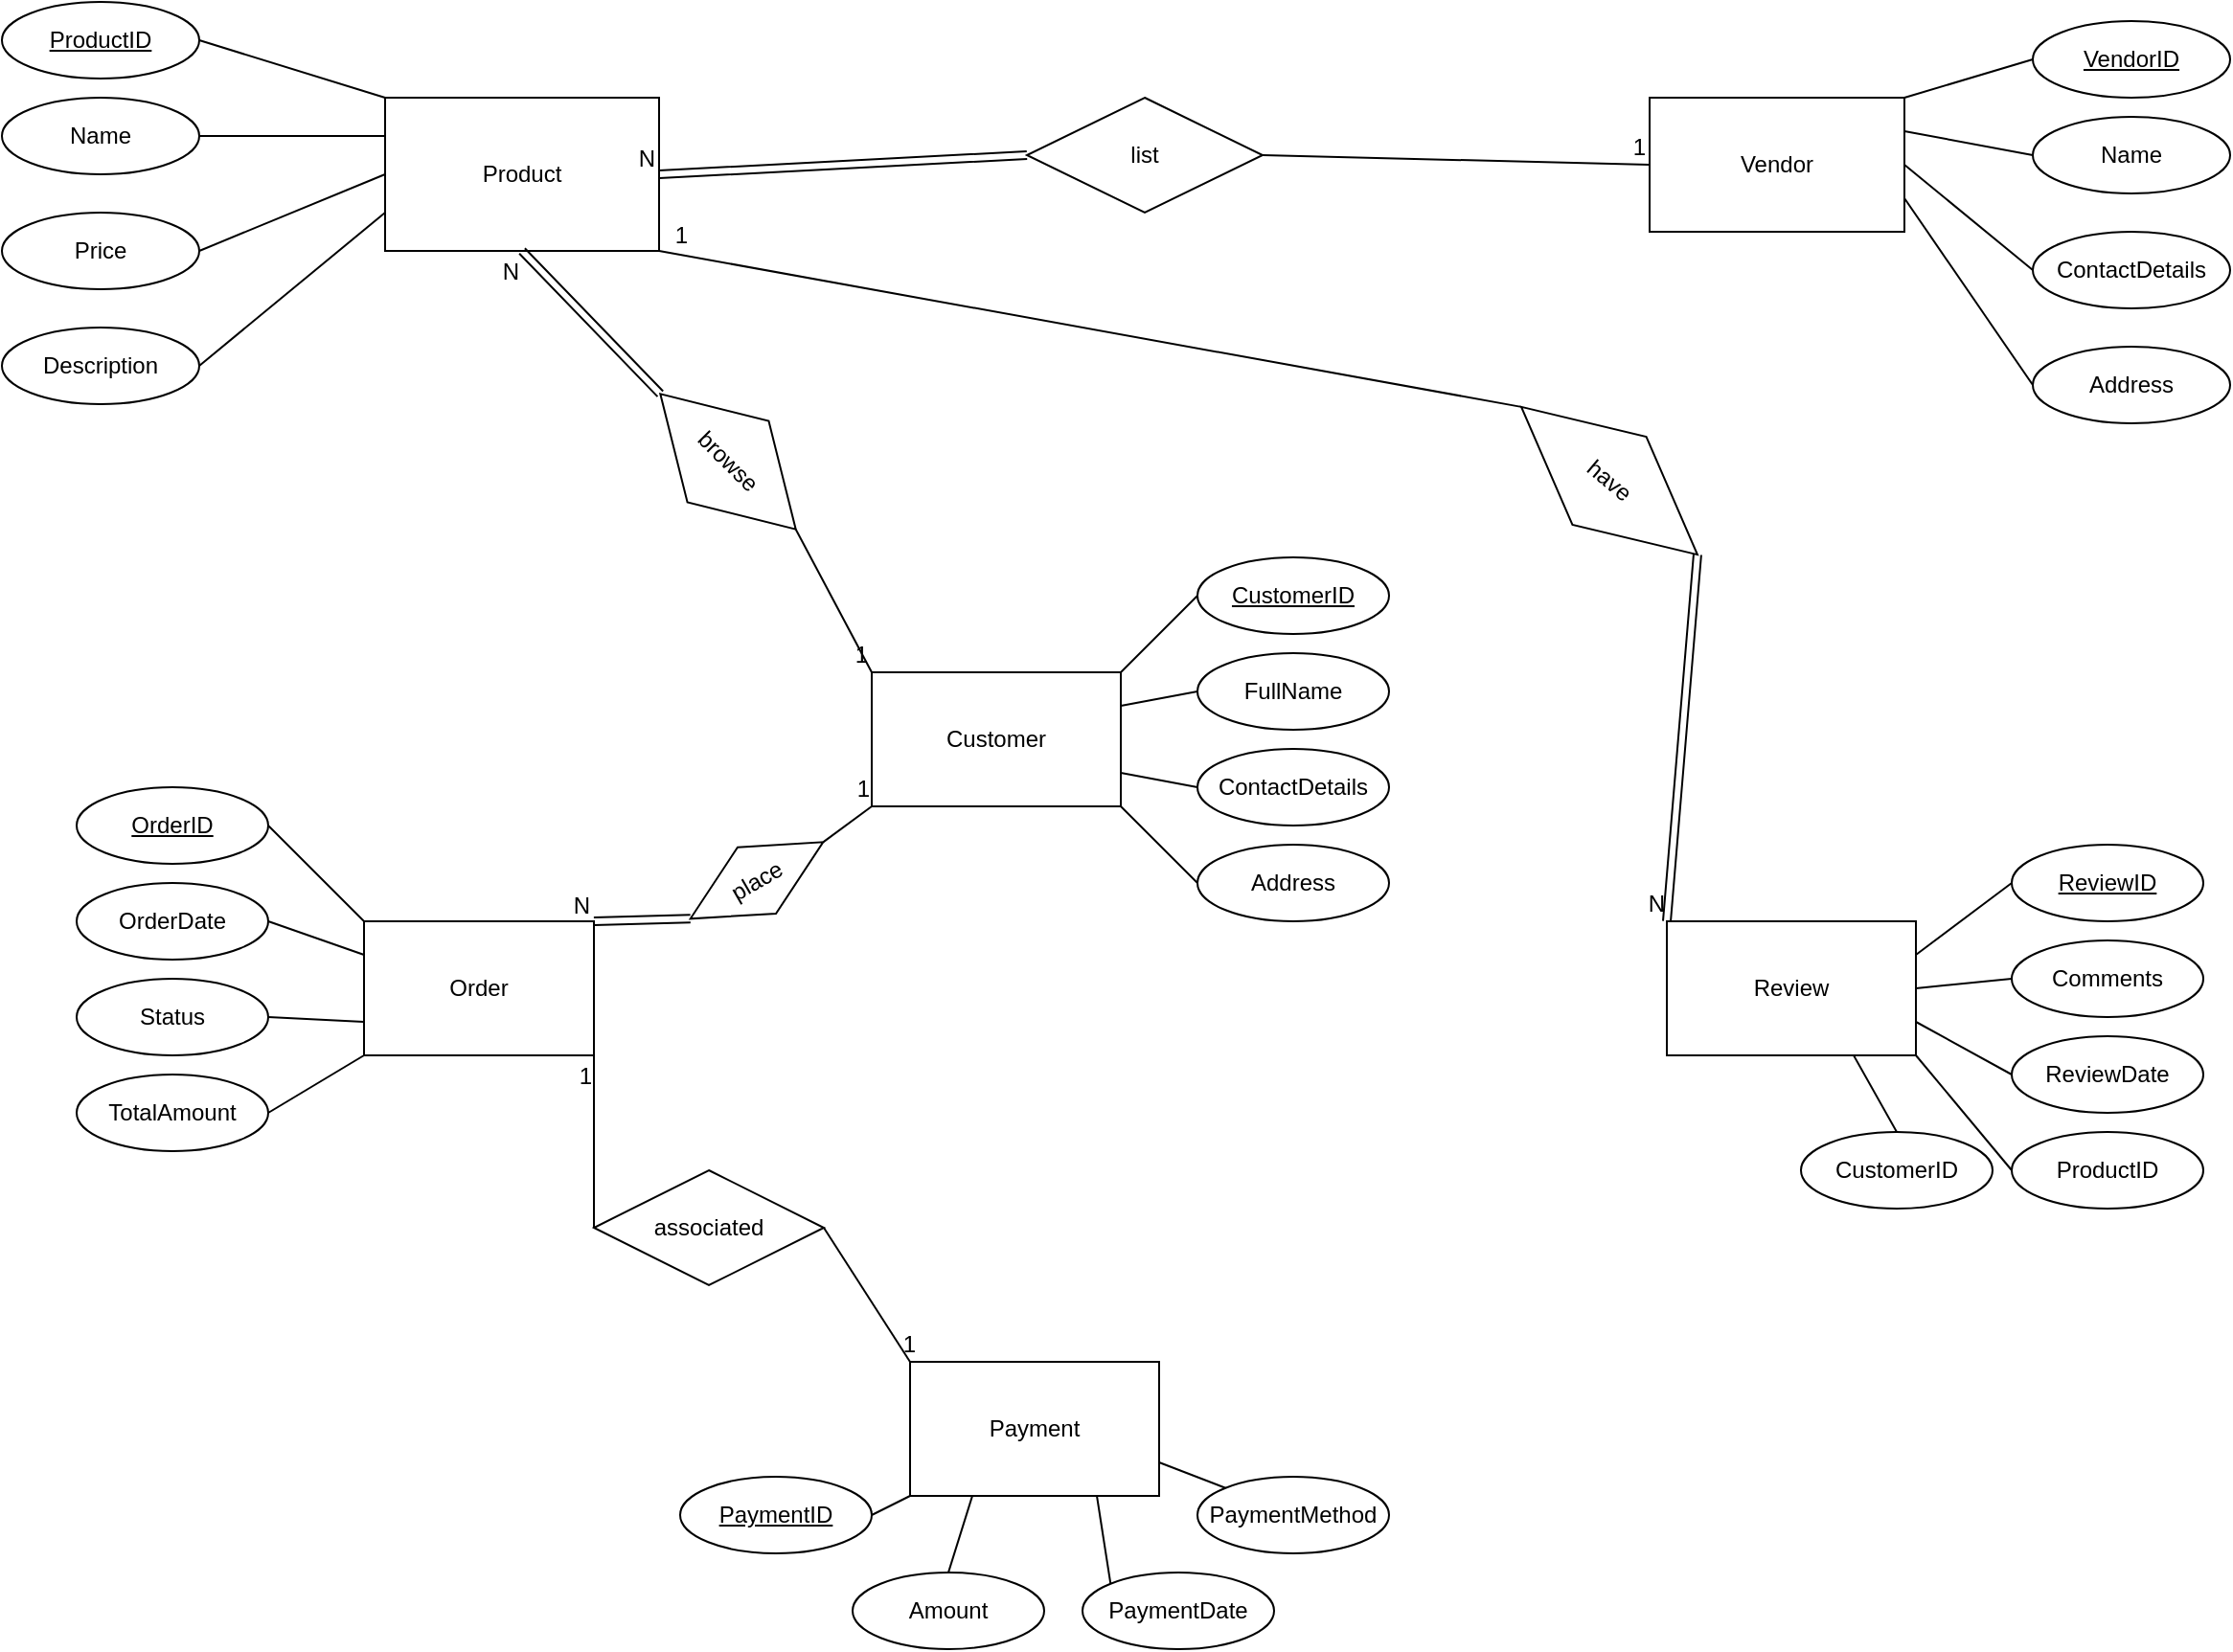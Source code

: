 <mxfile version="24.7.17">
  <diagram name="Page-1" id="47iJW5Fyt73lowKEgQgA">
    <mxGraphModel dx="1688" dy="438" grid="1" gridSize="10" guides="1" tooltips="1" connect="1" arrows="1" fold="1" page="1" pageScale="1" pageWidth="850" pageHeight="1100" math="0" shadow="0">
      <root>
        <mxCell id="0" />
        <mxCell id="1" parent="0" />
        <mxCell id="y-mk62jJRqAOhMk4SxJC-1" value="Product" style="whiteSpace=wrap;html=1;align=center;" vertex="1" parent="1">
          <mxGeometry x="91" y="80" width="143" height="80" as="geometry" />
        </mxCell>
        <mxCell id="y-mk62jJRqAOhMk4SxJC-2" value="Vendor" style="whiteSpace=wrap;html=1;align=center;" vertex="1" parent="1">
          <mxGeometry x="751" y="80" width="133" height="70" as="geometry" />
        </mxCell>
        <mxCell id="y-mk62jJRqAOhMk4SxJC-3" value="Customer" style="whiteSpace=wrap;html=1;align=center;" vertex="1" parent="1">
          <mxGeometry x="345" y="380" width="130" height="70" as="geometry" />
        </mxCell>
        <mxCell id="y-mk62jJRqAOhMk4SxJC-4" value="Order" style="whiteSpace=wrap;html=1;align=center;" vertex="1" parent="1">
          <mxGeometry x="80" y="510" width="120" height="70" as="geometry" />
        </mxCell>
        <mxCell id="y-mk62jJRqAOhMk4SxJC-5" value="Review" style="whiteSpace=wrap;html=1;align=center;" vertex="1" parent="1">
          <mxGeometry x="760" y="510" width="130" height="70" as="geometry" />
        </mxCell>
        <mxCell id="y-mk62jJRqAOhMk4SxJC-6" value="Payment" style="whiteSpace=wrap;html=1;align=center;" vertex="1" parent="1">
          <mxGeometry x="365" y="740" width="130" height="70" as="geometry" />
        </mxCell>
        <mxCell id="y-mk62jJRqAOhMk4SxJC-7" value="VendorID" style="ellipse;whiteSpace=wrap;html=1;align=center;fontStyle=4;" vertex="1" parent="1">
          <mxGeometry x="951" y="40" width="103" height="40" as="geometry" />
        </mxCell>
        <mxCell id="y-mk62jJRqAOhMk4SxJC-8" value="Name" style="ellipse;whiteSpace=wrap;html=1;align=center;" vertex="1" parent="1">
          <mxGeometry x="951" y="90" width="103" height="40" as="geometry" />
        </mxCell>
        <mxCell id="y-mk62jJRqAOhMk4SxJC-9" value="ContactDetails" style="ellipse;whiteSpace=wrap;html=1;align=center;" vertex="1" parent="1">
          <mxGeometry x="951" y="150" width="103" height="40" as="geometry" />
        </mxCell>
        <mxCell id="y-mk62jJRqAOhMk4SxJC-10" value="Address" style="ellipse;whiteSpace=wrap;html=1;align=center;" vertex="1" parent="1">
          <mxGeometry x="951" y="210" width="103" height="40" as="geometry" />
        </mxCell>
        <mxCell id="y-mk62jJRqAOhMk4SxJC-12" value="" style="endArrow=none;html=1;rounded=0;entryX=0;entryY=0.5;entryDx=0;entryDy=0;exitX=1;exitY=0;exitDx=0;exitDy=0;" edge="1" parent="1" source="y-mk62jJRqAOhMk4SxJC-2" target="y-mk62jJRqAOhMk4SxJC-7">
          <mxGeometry relative="1" as="geometry">
            <mxPoint x="661" y="210" as="sourcePoint" />
            <mxPoint x="821" y="210" as="targetPoint" />
          </mxGeometry>
        </mxCell>
        <mxCell id="y-mk62jJRqAOhMk4SxJC-13" value="" style="endArrow=none;html=1;rounded=0;exitX=1;exitY=0.25;exitDx=0;exitDy=0;entryX=0;entryY=0.5;entryDx=0;entryDy=0;" edge="1" parent="1" source="y-mk62jJRqAOhMk4SxJC-2" target="y-mk62jJRqAOhMk4SxJC-8">
          <mxGeometry relative="1" as="geometry">
            <mxPoint x="671" y="220" as="sourcePoint" />
            <mxPoint x="831" y="220" as="targetPoint" />
          </mxGeometry>
        </mxCell>
        <mxCell id="y-mk62jJRqAOhMk4SxJC-14" value="" style="endArrow=none;html=1;rounded=0;exitX=1;exitY=0.5;exitDx=0;exitDy=0;entryX=0;entryY=0.5;entryDx=0;entryDy=0;" edge="1" parent="1" source="y-mk62jJRqAOhMk4SxJC-2" target="y-mk62jJRqAOhMk4SxJC-9">
          <mxGeometry relative="1" as="geometry">
            <mxPoint x="681" y="230" as="sourcePoint" />
            <mxPoint x="841" y="230" as="targetPoint" />
          </mxGeometry>
        </mxCell>
        <mxCell id="y-mk62jJRqAOhMk4SxJC-15" value="" style="endArrow=none;html=1;rounded=0;exitX=1;exitY=0.75;exitDx=0;exitDy=0;entryX=0;entryY=0.5;entryDx=0;entryDy=0;" edge="1" parent="1" source="y-mk62jJRqAOhMk4SxJC-2" target="y-mk62jJRqAOhMk4SxJC-10">
          <mxGeometry relative="1" as="geometry">
            <mxPoint x="901" y="160" as="sourcePoint" />
            <mxPoint x="851" y="240" as="targetPoint" />
          </mxGeometry>
        </mxCell>
        <mxCell id="y-mk62jJRqAOhMk4SxJC-24" value="ProductID " style="ellipse;whiteSpace=wrap;html=1;align=center;fontStyle=4;" vertex="1" parent="1">
          <mxGeometry x="-109" y="30" width="103" height="40" as="geometry" />
        </mxCell>
        <mxCell id="y-mk62jJRqAOhMk4SxJC-25" value="Name" style="ellipse;whiteSpace=wrap;html=1;align=center;" vertex="1" parent="1">
          <mxGeometry x="-109" y="80" width="103" height="40" as="geometry" />
        </mxCell>
        <mxCell id="y-mk62jJRqAOhMk4SxJC-26" value="Price" style="ellipse;whiteSpace=wrap;html=1;align=center;" vertex="1" parent="1">
          <mxGeometry x="-109" y="140" width="103" height="40" as="geometry" />
        </mxCell>
        <mxCell id="y-mk62jJRqAOhMk4SxJC-27" value="Description" style="ellipse;whiteSpace=wrap;html=1;align=center;" vertex="1" parent="1">
          <mxGeometry x="-109" y="200" width="103" height="40" as="geometry" />
        </mxCell>
        <mxCell id="y-mk62jJRqAOhMk4SxJC-28" value="" style="endArrow=none;html=1;rounded=0;exitX=1;exitY=0.5;exitDx=0;exitDy=0;entryX=0;entryY=0;entryDx=0;entryDy=0;" edge="1" parent="1" source="y-mk62jJRqAOhMk4SxJC-24" target="y-mk62jJRqAOhMk4SxJC-1">
          <mxGeometry relative="1" as="geometry">
            <mxPoint x="191" y="160" as="sourcePoint" />
            <mxPoint x="351" y="160" as="targetPoint" />
          </mxGeometry>
        </mxCell>
        <mxCell id="y-mk62jJRqAOhMk4SxJC-29" value="" style="endArrow=none;html=1;rounded=0;exitX=1;exitY=0.5;exitDx=0;exitDy=0;entryX=0;entryY=0.25;entryDx=0;entryDy=0;" edge="1" parent="1" source="y-mk62jJRqAOhMk4SxJC-25" target="y-mk62jJRqAOhMk4SxJC-1">
          <mxGeometry relative="1" as="geometry">
            <mxPoint x="201" y="170" as="sourcePoint" />
            <mxPoint x="361" y="170" as="targetPoint" />
          </mxGeometry>
        </mxCell>
        <mxCell id="y-mk62jJRqAOhMk4SxJC-30" value="" style="endArrow=none;html=1;rounded=0;exitX=1;exitY=0.5;exitDx=0;exitDy=0;entryX=0;entryY=0.5;entryDx=0;entryDy=0;" edge="1" parent="1" source="y-mk62jJRqAOhMk4SxJC-26" target="y-mk62jJRqAOhMk4SxJC-1">
          <mxGeometry relative="1" as="geometry">
            <mxPoint x="211" y="180" as="sourcePoint" />
            <mxPoint x="371" y="180" as="targetPoint" />
          </mxGeometry>
        </mxCell>
        <mxCell id="y-mk62jJRqAOhMk4SxJC-31" value="" style="endArrow=none;html=1;rounded=0;exitX=1;exitY=0.5;exitDx=0;exitDy=0;entryX=0;entryY=0.75;entryDx=0;entryDy=0;" edge="1" parent="1" source="y-mk62jJRqAOhMk4SxJC-27" target="y-mk62jJRqAOhMk4SxJC-1">
          <mxGeometry relative="1" as="geometry">
            <mxPoint x="221" y="190" as="sourcePoint" />
            <mxPoint x="381" y="190" as="targetPoint" />
          </mxGeometry>
        </mxCell>
        <mxCell id="y-mk62jJRqAOhMk4SxJC-32" value="CustomerID" style="ellipse;whiteSpace=wrap;html=1;align=center;fontStyle=4;" vertex="1" parent="1">
          <mxGeometry x="515" y="320" width="100" height="40" as="geometry" />
        </mxCell>
        <mxCell id="y-mk62jJRqAOhMk4SxJC-33" value="FullName" style="ellipse;whiteSpace=wrap;html=1;align=center;" vertex="1" parent="1">
          <mxGeometry x="515" y="370" width="100" height="40" as="geometry" />
        </mxCell>
        <mxCell id="y-mk62jJRqAOhMk4SxJC-34" value="ContactDetails" style="ellipse;whiteSpace=wrap;html=1;align=center;" vertex="1" parent="1">
          <mxGeometry x="515" y="420" width="100" height="40" as="geometry" />
        </mxCell>
        <mxCell id="y-mk62jJRqAOhMk4SxJC-35" value="Address" style="ellipse;whiteSpace=wrap;html=1;align=center;" vertex="1" parent="1">
          <mxGeometry x="515" y="470" width="100" height="40" as="geometry" />
        </mxCell>
        <mxCell id="y-mk62jJRqAOhMk4SxJC-36" value="" style="endArrow=none;html=1;rounded=0;exitX=1;exitY=0;exitDx=0;exitDy=0;entryX=0;entryY=0.5;entryDx=0;entryDy=0;" edge="1" parent="1" source="y-mk62jJRqAOhMk4SxJC-3" target="y-mk62jJRqAOhMk4SxJC-32">
          <mxGeometry relative="1" as="geometry">
            <mxPoint x="205" y="500" as="sourcePoint" />
            <mxPoint x="365" y="500" as="targetPoint" />
          </mxGeometry>
        </mxCell>
        <mxCell id="y-mk62jJRqAOhMk4SxJC-37" value="" style="endArrow=none;html=1;rounded=0;exitX=0;exitY=0.5;exitDx=0;exitDy=0;entryX=1;entryY=0.25;entryDx=0;entryDy=0;" edge="1" parent="1" source="y-mk62jJRqAOhMk4SxJC-33" target="y-mk62jJRqAOhMk4SxJC-3">
          <mxGeometry relative="1" as="geometry">
            <mxPoint x="215" y="510" as="sourcePoint" />
            <mxPoint x="375" y="510" as="targetPoint" />
          </mxGeometry>
        </mxCell>
        <mxCell id="y-mk62jJRqAOhMk4SxJC-38" value="" style="endArrow=none;html=1;rounded=0;exitX=0;exitY=0.5;exitDx=0;exitDy=0;entryX=1;entryY=0.75;entryDx=0;entryDy=0;" edge="1" parent="1" source="y-mk62jJRqAOhMk4SxJC-34" target="y-mk62jJRqAOhMk4SxJC-3">
          <mxGeometry relative="1" as="geometry">
            <mxPoint x="225" y="520" as="sourcePoint" />
            <mxPoint x="385" y="520" as="targetPoint" />
          </mxGeometry>
        </mxCell>
        <mxCell id="y-mk62jJRqAOhMk4SxJC-39" value="" style="endArrow=none;html=1;rounded=0;entryX=0;entryY=0.5;entryDx=0;entryDy=0;exitX=1;exitY=1;exitDx=0;exitDy=0;" edge="1" parent="1" source="y-mk62jJRqAOhMk4SxJC-3" target="y-mk62jJRqAOhMk4SxJC-35">
          <mxGeometry relative="1" as="geometry">
            <mxPoint x="235" y="530" as="sourcePoint" />
            <mxPoint x="395" y="530" as="targetPoint" />
          </mxGeometry>
        </mxCell>
        <mxCell id="y-mk62jJRqAOhMk4SxJC-48" value="OrderID" style="ellipse;whiteSpace=wrap;html=1;align=center;fontStyle=4;" vertex="1" parent="1">
          <mxGeometry x="-70" y="440" width="100" height="40" as="geometry" />
        </mxCell>
        <mxCell id="y-mk62jJRqAOhMk4SxJC-49" value="OrderDate" style="ellipse;whiteSpace=wrap;html=1;align=center;" vertex="1" parent="1">
          <mxGeometry x="-70" y="490" width="100" height="40" as="geometry" />
        </mxCell>
        <mxCell id="y-mk62jJRqAOhMk4SxJC-50" value="Status" style="ellipse;whiteSpace=wrap;html=1;align=center;" vertex="1" parent="1">
          <mxGeometry x="-70" y="540" width="100" height="40" as="geometry" />
        </mxCell>
        <mxCell id="y-mk62jJRqAOhMk4SxJC-51" value="TotalAmount" style="ellipse;whiteSpace=wrap;html=1;align=center;" vertex="1" parent="1">
          <mxGeometry x="-70" y="590" width="100" height="40" as="geometry" />
        </mxCell>
        <mxCell id="y-mk62jJRqAOhMk4SxJC-52" value="" style="endArrow=none;html=1;rounded=0;exitX=1;exitY=0.5;exitDx=0;exitDy=0;entryX=0;entryY=0;entryDx=0;entryDy=0;" edge="1" parent="1" source="y-mk62jJRqAOhMk4SxJC-48" target="y-mk62jJRqAOhMk4SxJC-4">
          <mxGeometry relative="1" as="geometry">
            <mxPoint x="160" y="530" as="sourcePoint" />
            <mxPoint x="320" y="530" as="targetPoint" />
          </mxGeometry>
        </mxCell>
        <mxCell id="y-mk62jJRqAOhMk4SxJC-53" value="" style="endArrow=none;html=1;rounded=0;entryX=1;entryY=0.5;entryDx=0;entryDy=0;exitX=0;exitY=0.25;exitDx=0;exitDy=0;" edge="1" parent="1" source="y-mk62jJRqAOhMk4SxJC-4" target="y-mk62jJRqAOhMk4SxJC-49">
          <mxGeometry relative="1" as="geometry">
            <mxPoint x="170" y="540" as="sourcePoint" />
            <mxPoint x="330" y="540" as="targetPoint" />
          </mxGeometry>
        </mxCell>
        <mxCell id="y-mk62jJRqAOhMk4SxJC-54" value="" style="endArrow=none;html=1;rounded=0;entryX=1;entryY=0.5;entryDx=0;entryDy=0;exitX=0;exitY=0.75;exitDx=0;exitDy=0;" edge="1" parent="1" source="y-mk62jJRqAOhMk4SxJC-4" target="y-mk62jJRqAOhMk4SxJC-50">
          <mxGeometry relative="1" as="geometry">
            <mxPoint x="180" y="550" as="sourcePoint" />
            <mxPoint x="340" y="550" as="targetPoint" />
          </mxGeometry>
        </mxCell>
        <mxCell id="y-mk62jJRqAOhMk4SxJC-55" value="" style="endArrow=none;html=1;rounded=0;exitX=1;exitY=0.5;exitDx=0;exitDy=0;entryX=0;entryY=1;entryDx=0;entryDy=0;" edge="1" parent="1" source="y-mk62jJRqAOhMk4SxJC-51" target="y-mk62jJRqAOhMk4SxJC-4">
          <mxGeometry relative="1" as="geometry">
            <mxPoint x="190" y="560" as="sourcePoint" />
            <mxPoint x="350" y="560" as="targetPoint" />
          </mxGeometry>
        </mxCell>
        <mxCell id="y-mk62jJRqAOhMk4SxJC-64" value="PaymentID" style="ellipse;whiteSpace=wrap;html=1;align=center;fontStyle=4;" vertex="1" parent="1">
          <mxGeometry x="245" y="800" width="100" height="40" as="geometry" />
        </mxCell>
        <mxCell id="y-mk62jJRqAOhMk4SxJC-65" value="Amount" style="ellipse;whiteSpace=wrap;html=1;align=center;" vertex="1" parent="1">
          <mxGeometry x="335" y="850" width="100" height="40" as="geometry" />
        </mxCell>
        <mxCell id="y-mk62jJRqAOhMk4SxJC-66" value="PaymentDate" style="ellipse;whiteSpace=wrap;html=1;align=center;" vertex="1" parent="1">
          <mxGeometry x="455" y="850" width="100" height="40" as="geometry" />
        </mxCell>
        <mxCell id="y-mk62jJRqAOhMk4SxJC-67" value="PaymentMethod " style="ellipse;whiteSpace=wrap;html=1;align=center;" vertex="1" parent="1">
          <mxGeometry x="515" y="800" width="100" height="40" as="geometry" />
        </mxCell>
        <mxCell id="y-mk62jJRqAOhMk4SxJC-68" value="ReviewID" style="ellipse;whiteSpace=wrap;html=1;align=center;fontStyle=4;" vertex="1" parent="1">
          <mxGeometry x="940" y="470" width="100" height="40" as="geometry" />
        </mxCell>
        <mxCell id="y-mk62jJRqAOhMk4SxJC-69" value="Comments" style="ellipse;whiteSpace=wrap;html=1;align=center;" vertex="1" parent="1">
          <mxGeometry x="940" y="520" width="100" height="40" as="geometry" />
        </mxCell>
        <mxCell id="y-mk62jJRqAOhMk4SxJC-70" value="ReviewDate" style="ellipse;whiteSpace=wrap;html=1;align=center;" vertex="1" parent="1">
          <mxGeometry x="940" y="570" width="100" height="40" as="geometry" />
        </mxCell>
        <mxCell id="y-mk62jJRqAOhMk4SxJC-71" value="ProductID " style="ellipse;whiteSpace=wrap;html=1;align=center;" vertex="1" parent="1">
          <mxGeometry x="940" y="620" width="100" height="40" as="geometry" />
        </mxCell>
        <mxCell id="y-mk62jJRqAOhMk4SxJC-72" value="CustomerID" style="ellipse;whiteSpace=wrap;html=1;align=center;" vertex="1" parent="1">
          <mxGeometry x="830" y="620" width="100" height="40" as="geometry" />
        </mxCell>
        <mxCell id="y-mk62jJRqAOhMk4SxJC-73" value="" style="endArrow=none;html=1;rounded=0;exitX=0;exitY=0.5;exitDx=0;exitDy=0;entryX=1;entryY=0.25;entryDx=0;entryDy=0;" edge="1" parent="1" source="y-mk62jJRqAOhMk4SxJC-68" target="y-mk62jJRqAOhMk4SxJC-5">
          <mxGeometry relative="1" as="geometry">
            <mxPoint x="660" y="670" as="sourcePoint" />
            <mxPoint x="820" y="670" as="targetPoint" />
          </mxGeometry>
        </mxCell>
        <mxCell id="y-mk62jJRqAOhMk4SxJC-74" value="" style="endArrow=none;html=1;rounded=0;exitX=1;exitY=0.5;exitDx=0;exitDy=0;entryX=0;entryY=0.5;entryDx=0;entryDy=0;" edge="1" parent="1" source="y-mk62jJRqAOhMk4SxJC-5" target="y-mk62jJRqAOhMk4SxJC-69">
          <mxGeometry relative="1" as="geometry">
            <mxPoint x="670" y="680" as="sourcePoint" />
            <mxPoint x="830" y="680" as="targetPoint" />
          </mxGeometry>
        </mxCell>
        <mxCell id="y-mk62jJRqAOhMk4SxJC-75" value="" style="endArrow=none;html=1;rounded=0;exitX=0;exitY=0.5;exitDx=0;exitDy=0;entryX=1;entryY=0.75;entryDx=0;entryDy=0;" edge="1" parent="1" source="y-mk62jJRqAOhMk4SxJC-70" target="y-mk62jJRqAOhMk4SxJC-5">
          <mxGeometry relative="1" as="geometry">
            <mxPoint x="680" y="690" as="sourcePoint" />
            <mxPoint x="840" y="690" as="targetPoint" />
          </mxGeometry>
        </mxCell>
        <mxCell id="y-mk62jJRqAOhMk4SxJC-76" value="" style="endArrow=none;html=1;rounded=0;exitX=0;exitY=0.5;exitDx=0;exitDy=0;entryX=1;entryY=1;entryDx=0;entryDy=0;" edge="1" parent="1" source="y-mk62jJRqAOhMk4SxJC-71" target="y-mk62jJRqAOhMk4SxJC-5">
          <mxGeometry relative="1" as="geometry">
            <mxPoint x="690" y="700" as="sourcePoint" />
            <mxPoint x="850" y="700" as="targetPoint" />
          </mxGeometry>
        </mxCell>
        <mxCell id="y-mk62jJRqAOhMk4SxJC-77" value="" style="endArrow=none;html=1;rounded=0;entryX=0.75;entryY=1;entryDx=0;entryDy=0;exitX=0.5;exitY=0;exitDx=0;exitDy=0;" edge="1" parent="1" source="y-mk62jJRqAOhMk4SxJC-72" target="y-mk62jJRqAOhMk4SxJC-5">
          <mxGeometry relative="1" as="geometry">
            <mxPoint x="715" y="650" as="sourcePoint" />
            <mxPoint x="875" y="650" as="targetPoint" />
          </mxGeometry>
        </mxCell>
        <mxCell id="y-mk62jJRqAOhMk4SxJC-78" value="" style="endArrow=none;html=1;rounded=0;exitX=1;exitY=0.5;exitDx=0;exitDy=0;entryX=0;entryY=1;entryDx=0;entryDy=0;" edge="1" parent="1" source="y-mk62jJRqAOhMk4SxJC-64" target="y-mk62jJRqAOhMk4SxJC-6">
          <mxGeometry relative="1" as="geometry">
            <mxPoint x="555" y="730" as="sourcePoint" />
            <mxPoint x="715" y="730" as="targetPoint" />
          </mxGeometry>
        </mxCell>
        <mxCell id="y-mk62jJRqAOhMk4SxJC-79" value="" style="endArrow=none;html=1;rounded=0;exitX=0.5;exitY=0;exitDx=0;exitDy=0;entryX=0.25;entryY=1;entryDx=0;entryDy=0;" edge="1" parent="1" source="y-mk62jJRqAOhMk4SxJC-65" target="y-mk62jJRqAOhMk4SxJC-6">
          <mxGeometry relative="1" as="geometry">
            <mxPoint x="565" y="740" as="sourcePoint" />
            <mxPoint x="725" y="740" as="targetPoint" />
          </mxGeometry>
        </mxCell>
        <mxCell id="y-mk62jJRqAOhMk4SxJC-80" value="" style="endArrow=none;html=1;rounded=0;exitX=0;exitY=0;exitDx=0;exitDy=0;entryX=0.75;entryY=1;entryDx=0;entryDy=0;" edge="1" parent="1" source="y-mk62jJRqAOhMk4SxJC-66" target="y-mk62jJRqAOhMk4SxJC-6">
          <mxGeometry relative="1" as="geometry">
            <mxPoint x="575" y="750" as="sourcePoint" />
            <mxPoint x="735" y="750" as="targetPoint" />
          </mxGeometry>
        </mxCell>
        <mxCell id="y-mk62jJRqAOhMk4SxJC-81" value="" style="endArrow=none;html=1;rounded=0;exitX=0;exitY=0;exitDx=0;exitDy=0;entryX=1;entryY=0.75;entryDx=0;entryDy=0;" edge="1" parent="1" source="y-mk62jJRqAOhMk4SxJC-67" target="y-mk62jJRqAOhMk4SxJC-6">
          <mxGeometry relative="1" as="geometry">
            <mxPoint x="585" y="760" as="sourcePoint" />
            <mxPoint x="745" y="760" as="targetPoint" />
          </mxGeometry>
        </mxCell>
        <mxCell id="y-mk62jJRqAOhMk4SxJC-82" value="list " style="shape=rhombus;perimeter=rhombusPerimeter;whiteSpace=wrap;html=1;align=center;" vertex="1" parent="1">
          <mxGeometry x="426" y="80" width="123" height="60" as="geometry" />
        </mxCell>
        <mxCell id="y-mk62jJRqAOhMk4SxJC-83" value="" style="endArrow=none;html=1;rounded=0;exitX=1;exitY=0.5;exitDx=0;exitDy=0;entryX=0;entryY=0.5;entryDx=0;entryDy=0;" edge="1" parent="1" source="y-mk62jJRqAOhMk4SxJC-82" target="y-mk62jJRqAOhMk4SxJC-2">
          <mxGeometry relative="1" as="geometry">
            <mxPoint x="541" y="180" as="sourcePoint" />
            <mxPoint x="701" y="180" as="targetPoint" />
          </mxGeometry>
        </mxCell>
        <mxCell id="y-mk62jJRqAOhMk4SxJC-84" value="1" style="resizable=0;html=1;whiteSpace=wrap;align=right;verticalAlign=bottom;" connectable="0" vertex="1" parent="y-mk62jJRqAOhMk4SxJC-83">
          <mxGeometry x="1" relative="1" as="geometry" />
        </mxCell>
        <mxCell id="y-mk62jJRqAOhMk4SxJC-85" value="" style="shape=link;html=1;rounded=0;entryX=1;entryY=0.5;entryDx=0;entryDy=0;exitX=0;exitY=0.5;exitDx=0;exitDy=0;" edge="1" parent="1" source="y-mk62jJRqAOhMk4SxJC-82" target="y-mk62jJRqAOhMk4SxJC-1">
          <mxGeometry relative="1" as="geometry">
            <mxPoint x="411" y="170" as="sourcePoint" />
            <mxPoint x="571" y="170" as="targetPoint" />
          </mxGeometry>
        </mxCell>
        <mxCell id="y-mk62jJRqAOhMk4SxJC-86" value="N" style="resizable=0;html=1;whiteSpace=wrap;align=right;verticalAlign=bottom;" connectable="0" vertex="1" parent="y-mk62jJRqAOhMk4SxJC-85">
          <mxGeometry x="1" relative="1" as="geometry" />
        </mxCell>
        <mxCell id="y-mk62jJRqAOhMk4SxJC-87" value="have" style="shape=rhombus;perimeter=rhombusPerimeter;whiteSpace=wrap;html=1;align=center;rotation=40;" vertex="1" parent="1">
          <mxGeometry x="670" y="250" width="120" height="60" as="geometry" />
        </mxCell>
        <mxCell id="y-mk62jJRqAOhMk4SxJC-88" value="" style="endArrow=none;html=1;rounded=0;exitX=1;exitY=1;exitDx=0;exitDy=0;entryX=0;entryY=0.5;entryDx=0;entryDy=0;" edge="1" parent="1" source="y-mk62jJRqAOhMk4SxJC-1" target="y-mk62jJRqAOhMk4SxJC-87">
          <mxGeometry relative="1" as="geometry">
            <mxPoint x="450" y="290" as="sourcePoint" />
            <mxPoint x="610" y="290" as="targetPoint" />
          </mxGeometry>
        </mxCell>
        <mxCell id="y-mk62jJRqAOhMk4SxJC-89" value="1" style="resizable=0;html=1;whiteSpace=wrap;align=right;verticalAlign=bottom;" connectable="0" vertex="1" parent="y-mk62jJRqAOhMk4SxJC-88">
          <mxGeometry x="1" relative="1" as="geometry">
            <mxPoint x="-434" y="-81" as="offset" />
          </mxGeometry>
        </mxCell>
        <mxCell id="y-mk62jJRqAOhMk4SxJC-92" value=" browse" style="shape=rhombus;perimeter=rhombusPerimeter;whiteSpace=wrap;html=1;align=center;rotation=45;" vertex="1" parent="1">
          <mxGeometry x="220" y="240" width="100" height="60" as="geometry" />
        </mxCell>
        <mxCell id="y-mk62jJRqAOhMk4SxJC-95" value="" style="shape=link;html=1;rounded=0;entryX=0.5;entryY=1;entryDx=0;entryDy=0;exitX=0;exitY=0.5;exitDx=0;exitDy=0;" edge="1" parent="1" source="y-mk62jJRqAOhMk4SxJC-92" target="y-mk62jJRqAOhMk4SxJC-1">
          <mxGeometry relative="1" as="geometry">
            <mxPoint x="370" y="310" as="sourcePoint" />
            <mxPoint x="530" y="310" as="targetPoint" />
          </mxGeometry>
        </mxCell>
        <mxCell id="y-mk62jJRqAOhMk4SxJC-96" value="N" style="resizable=0;html=1;whiteSpace=wrap;align=right;verticalAlign=bottom;" connectable="0" vertex="1" parent="y-mk62jJRqAOhMk4SxJC-95">
          <mxGeometry x="1" relative="1" as="geometry">
            <mxPoint y="20" as="offset" />
          </mxGeometry>
        </mxCell>
        <mxCell id="y-mk62jJRqAOhMk4SxJC-99" value="associated" style="shape=rhombus;perimeter=rhombusPerimeter;whiteSpace=wrap;html=1;align=center;" vertex="1" parent="1">
          <mxGeometry x="200" y="640" width="120" height="60" as="geometry" />
        </mxCell>
        <mxCell id="y-mk62jJRqAOhMk4SxJC-100" value="" style="endArrow=none;html=1;rounded=0;exitX=1;exitY=1;exitDx=0;exitDy=0;entryX=0;entryY=0.5;entryDx=0;entryDy=0;" edge="1" parent="1" source="y-mk62jJRqAOhMk4SxJC-4" target="y-mk62jJRqAOhMk4SxJC-99">
          <mxGeometry relative="1" as="geometry">
            <mxPoint x="350" y="620" as="sourcePoint" />
            <mxPoint x="510" y="620" as="targetPoint" />
          </mxGeometry>
        </mxCell>
        <mxCell id="y-mk62jJRqAOhMk4SxJC-101" value="1" style="resizable=0;html=1;whiteSpace=wrap;align=right;verticalAlign=bottom;" connectable="0" vertex="1" parent="y-mk62jJRqAOhMk4SxJC-100">
          <mxGeometry x="1" relative="1" as="geometry">
            <mxPoint y="-71" as="offset" />
          </mxGeometry>
        </mxCell>
        <mxCell id="y-mk62jJRqAOhMk4SxJC-102" value="" style="endArrow=none;html=1;rounded=0;exitX=1;exitY=0.5;exitDx=0;exitDy=0;entryX=0;entryY=0;entryDx=0;entryDy=0;" edge="1" parent="1" source="y-mk62jJRqAOhMk4SxJC-99" target="y-mk62jJRqAOhMk4SxJC-6">
          <mxGeometry relative="1" as="geometry">
            <mxPoint x="350" y="620" as="sourcePoint" />
            <mxPoint x="510" y="620" as="targetPoint" />
          </mxGeometry>
        </mxCell>
        <mxCell id="y-mk62jJRqAOhMk4SxJC-103" value="1" style="resizable=0;html=1;whiteSpace=wrap;align=right;verticalAlign=bottom;" connectable="0" vertex="1" parent="y-mk62jJRqAOhMk4SxJC-102">
          <mxGeometry x="1" relative="1" as="geometry">
            <mxPoint x="5" as="offset" />
          </mxGeometry>
        </mxCell>
        <mxCell id="y-mk62jJRqAOhMk4SxJC-104" value=" place" style="shape=rhombus;perimeter=rhombusPerimeter;whiteSpace=wrap;html=1;align=center;rotation=-30;" vertex="1" parent="1">
          <mxGeometry x="245" y="468.66" width="80" height="40" as="geometry" />
        </mxCell>
        <mxCell id="y-mk62jJRqAOhMk4SxJC-105" value="" style="endArrow=none;html=1;rounded=0;entryX=0;entryY=1;entryDx=0;entryDy=0;exitX=1;exitY=0.5;exitDx=0;exitDy=0;" edge="1" parent="1" source="y-mk62jJRqAOhMk4SxJC-104" target="y-mk62jJRqAOhMk4SxJC-3">
          <mxGeometry relative="1" as="geometry">
            <mxPoint x="280" y="410" as="sourcePoint" />
            <mxPoint x="440" y="410" as="targetPoint" />
          </mxGeometry>
        </mxCell>
        <mxCell id="y-mk62jJRqAOhMk4SxJC-106" value="1" style="resizable=0;html=1;whiteSpace=wrap;align=right;verticalAlign=bottom;" connectable="0" vertex="1" parent="y-mk62jJRqAOhMk4SxJC-105">
          <mxGeometry x="1" relative="1" as="geometry" />
        </mxCell>
        <mxCell id="y-mk62jJRqAOhMk4SxJC-107" value="" style="shape=link;html=1;rounded=0;entryX=1;entryY=0;entryDx=0;entryDy=0;exitX=0;exitY=0.5;exitDx=0;exitDy=0;" edge="1" parent="1" source="y-mk62jJRqAOhMk4SxJC-104" target="y-mk62jJRqAOhMk4SxJC-4">
          <mxGeometry relative="1" as="geometry">
            <mxPoint x="280" y="410" as="sourcePoint" />
            <mxPoint x="440" y="410" as="targetPoint" />
          </mxGeometry>
        </mxCell>
        <mxCell id="y-mk62jJRqAOhMk4SxJC-108" value="N" style="resizable=0;html=1;whiteSpace=wrap;align=right;verticalAlign=bottom;" connectable="0" vertex="1" parent="y-mk62jJRqAOhMk4SxJC-107">
          <mxGeometry x="1" relative="1" as="geometry" />
        </mxCell>
        <mxCell id="y-mk62jJRqAOhMk4SxJC-109" value="" style="endArrow=none;html=1;rounded=0;exitX=1;exitY=0.5;exitDx=0;exitDy=0;entryX=0;entryY=0;entryDx=0;entryDy=0;" edge="1" parent="1" source="y-mk62jJRqAOhMk4SxJC-92" target="y-mk62jJRqAOhMk4SxJC-3">
          <mxGeometry relative="1" as="geometry">
            <mxPoint x="280" y="330" as="sourcePoint" />
            <mxPoint x="440" y="330" as="targetPoint" />
          </mxGeometry>
        </mxCell>
        <mxCell id="y-mk62jJRqAOhMk4SxJC-110" value="1" style="resizable=0;html=1;whiteSpace=wrap;align=right;verticalAlign=bottom;" connectable="0" vertex="1" parent="y-mk62jJRqAOhMk4SxJC-109">
          <mxGeometry x="1" relative="1" as="geometry" />
        </mxCell>
        <mxCell id="y-mk62jJRqAOhMk4SxJC-112" value="" style="shape=link;html=1;rounded=0;exitX=1;exitY=0.5;exitDx=0;exitDy=0;entryX=0;entryY=0;entryDx=0;entryDy=0;" edge="1" parent="1" source="y-mk62jJRqAOhMk4SxJC-87" target="y-mk62jJRqAOhMk4SxJC-5">
          <mxGeometry relative="1" as="geometry">
            <mxPoint x="520" y="460" as="sourcePoint" />
            <mxPoint x="680" y="460" as="targetPoint" />
          </mxGeometry>
        </mxCell>
        <mxCell id="y-mk62jJRqAOhMk4SxJC-113" value="N" style="resizable=0;html=1;whiteSpace=wrap;align=right;verticalAlign=bottom;" connectable="0" vertex="1" parent="y-mk62jJRqAOhMk4SxJC-112">
          <mxGeometry x="1" relative="1" as="geometry" />
        </mxCell>
      </root>
    </mxGraphModel>
  </diagram>
</mxfile>
